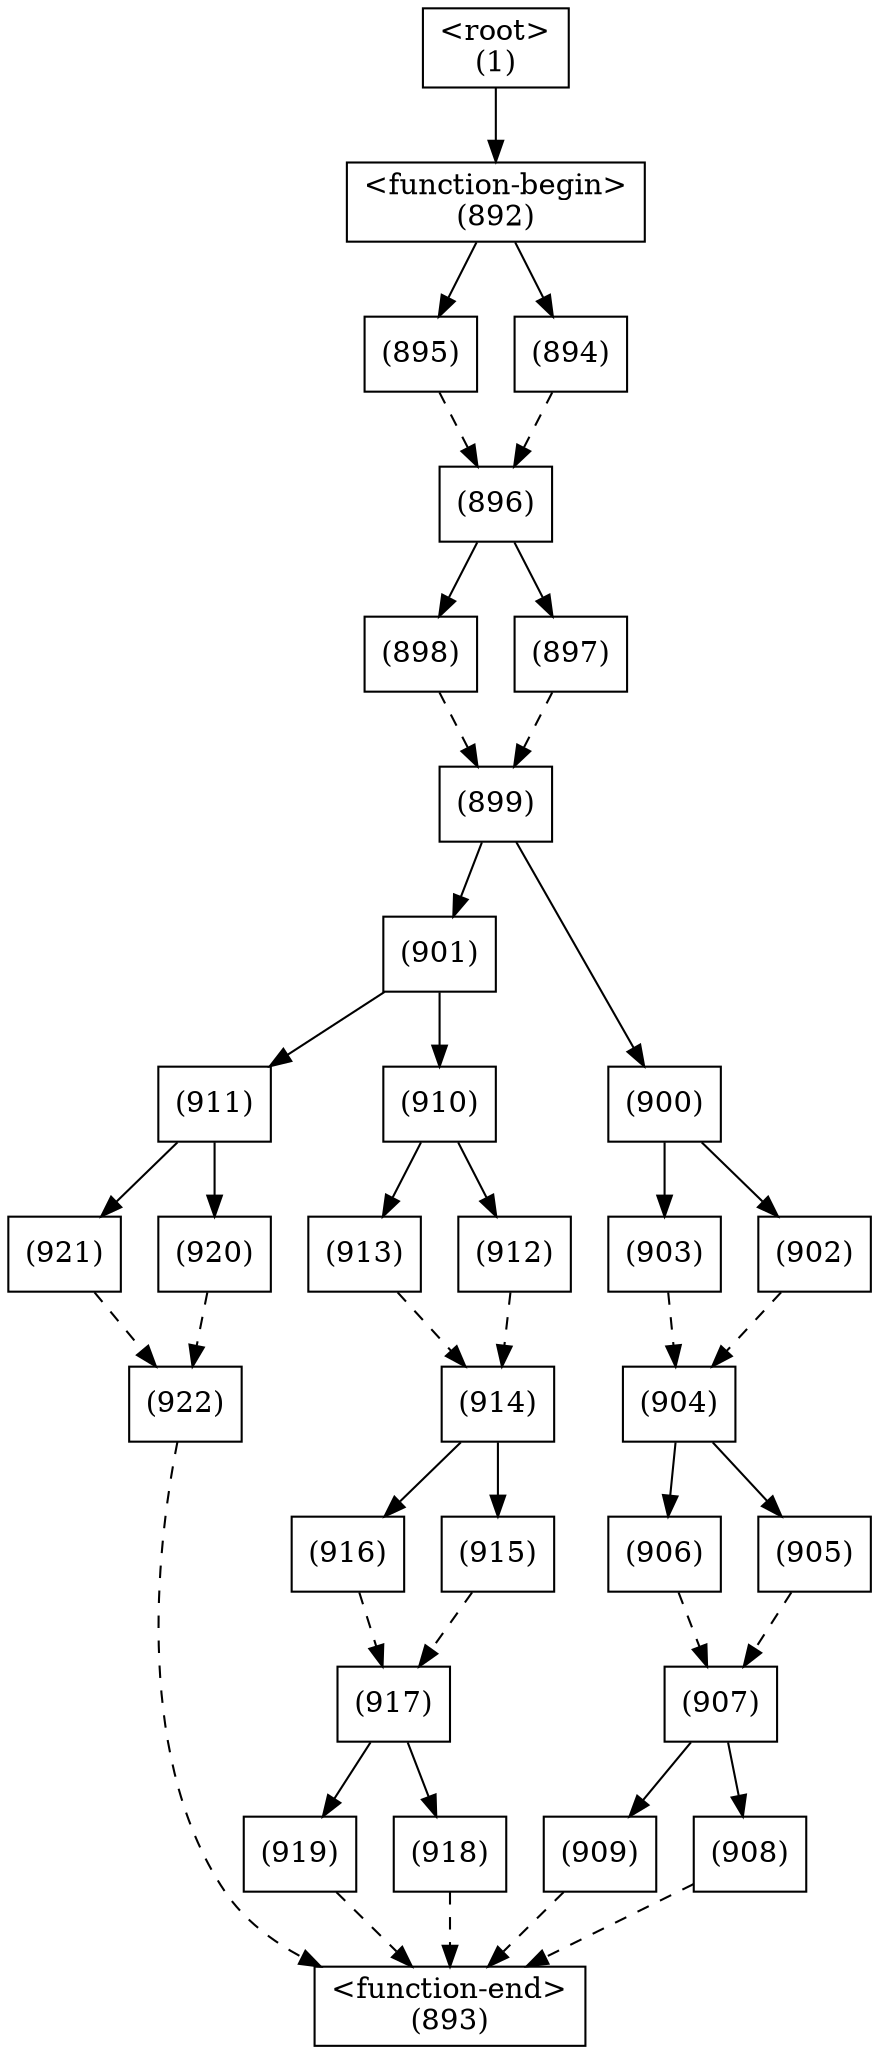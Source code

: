 digraph graphname {
n922 [shape=box,label="(922)"];
n921 -> n922[style="dashed"];
n920 -> n922[style="dashed"];
n921 [shape=box,label="(921)"];
n911 -> n921[style="solid"];
n920 [shape=box,label="(920)"];
n911 -> n920[style="solid"];
n919 [shape=box,label="(919)"];
n917 -> n919[style="solid"];
n918 [shape=box,label="(918)"];
n917 -> n918[style="solid"];
n917 [shape=box,label="(917)"];
n916 -> n917[style="dashed"];
n915 -> n917[style="dashed"];
n916 [shape=box,label="(916)"];
n914 -> n916[style="solid"];
n915 [shape=box,label="(915)"];
n914 -> n915[style="solid"];
n914 [shape=box,label="(914)"];
n913 -> n914[style="dashed"];
n912 -> n914[style="dashed"];
n913 [shape=box,label="(913)"];
n910 -> n913[style="solid"];
n912 [shape=box,label="(912)"];
n910 -> n912[style="solid"];
n911 [shape=box,label="(911)"];
n901 -> n911[style="solid"];
n910 [shape=box,label="(910)"];
n901 -> n910[style="solid"];
n909 [shape=box,label="(909)"];
n907 -> n909[style="solid"];
n908 [shape=box,label="(908)"];
n907 -> n908[style="solid"];
n907 [shape=box,label="(907)"];
n906 -> n907[style="dashed"];
n905 -> n907[style="dashed"];
n906 [shape=box,label="(906)"];
n904 -> n906[style="solid"];
n905 [shape=box,label="(905)"];
n904 -> n905[style="solid"];
n904 [shape=box,label="(904)"];
n903 -> n904[style="dashed"];
n902 -> n904[style="dashed"];
n903 [shape=box,label="(903)"];
n900 -> n903[style="solid"];
n902 [shape=box,label="(902)"];
n900 -> n902[style="solid"];
n901 [shape=box,label="(901)"];
n899 -> n901[style="solid"];
n900 [shape=box,label="(900)"];
n899 -> n900[style="solid"];
n899 [shape=box,label="(899)"];
n898 -> n899[style="dashed"];
n897 -> n899[style="dashed"];
n898 [shape=box,label="(898)"];
n896 -> n898[style="solid"];
n897 [shape=box,label="(897)"];
n896 -> n897[style="solid"];
n896 [shape=box,label="(896)"];
n895 -> n896[style="dashed"];
n894 -> n896[style="dashed"];
n895 [shape=box,label="(895)"];
n892 -> n895[style="solid"];
n894 [shape=box,label="(894)"];
n892 -> n894[style="solid"];
n893 [shape=box,label="<function-end>
(893)"];
n922 -> n893[style="dashed"];
n919 -> n893[style="dashed"];
n918 -> n893[style="dashed"];
n909 -> n893[style="dashed"];
n908 -> n893[style="dashed"];
n892 [shape=box,label="<function-begin>
(892)"];
n1 -> n892[style="solid"];
n1 [shape=box,label="<root>
(1)"];
}
